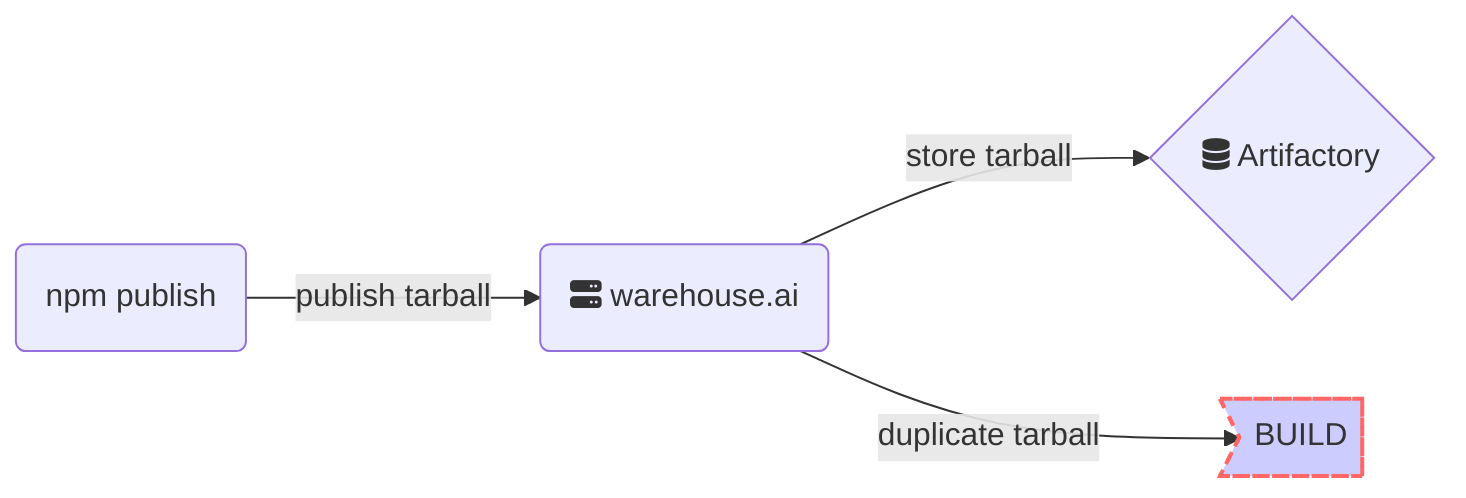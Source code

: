 graph LR
A(npm publish)
B(fa:fa-server warehouse.ai)
C{fa:fa-database Artifactory}
D>BUILD]

A --> |"publish tarball"| B
B --> |"store tarball"| C
B --> |"duplicate tarball"| D

style D fill:#ccf,stroke:#f66,stroke-width:2px,stroke-dasharray: 5, 5